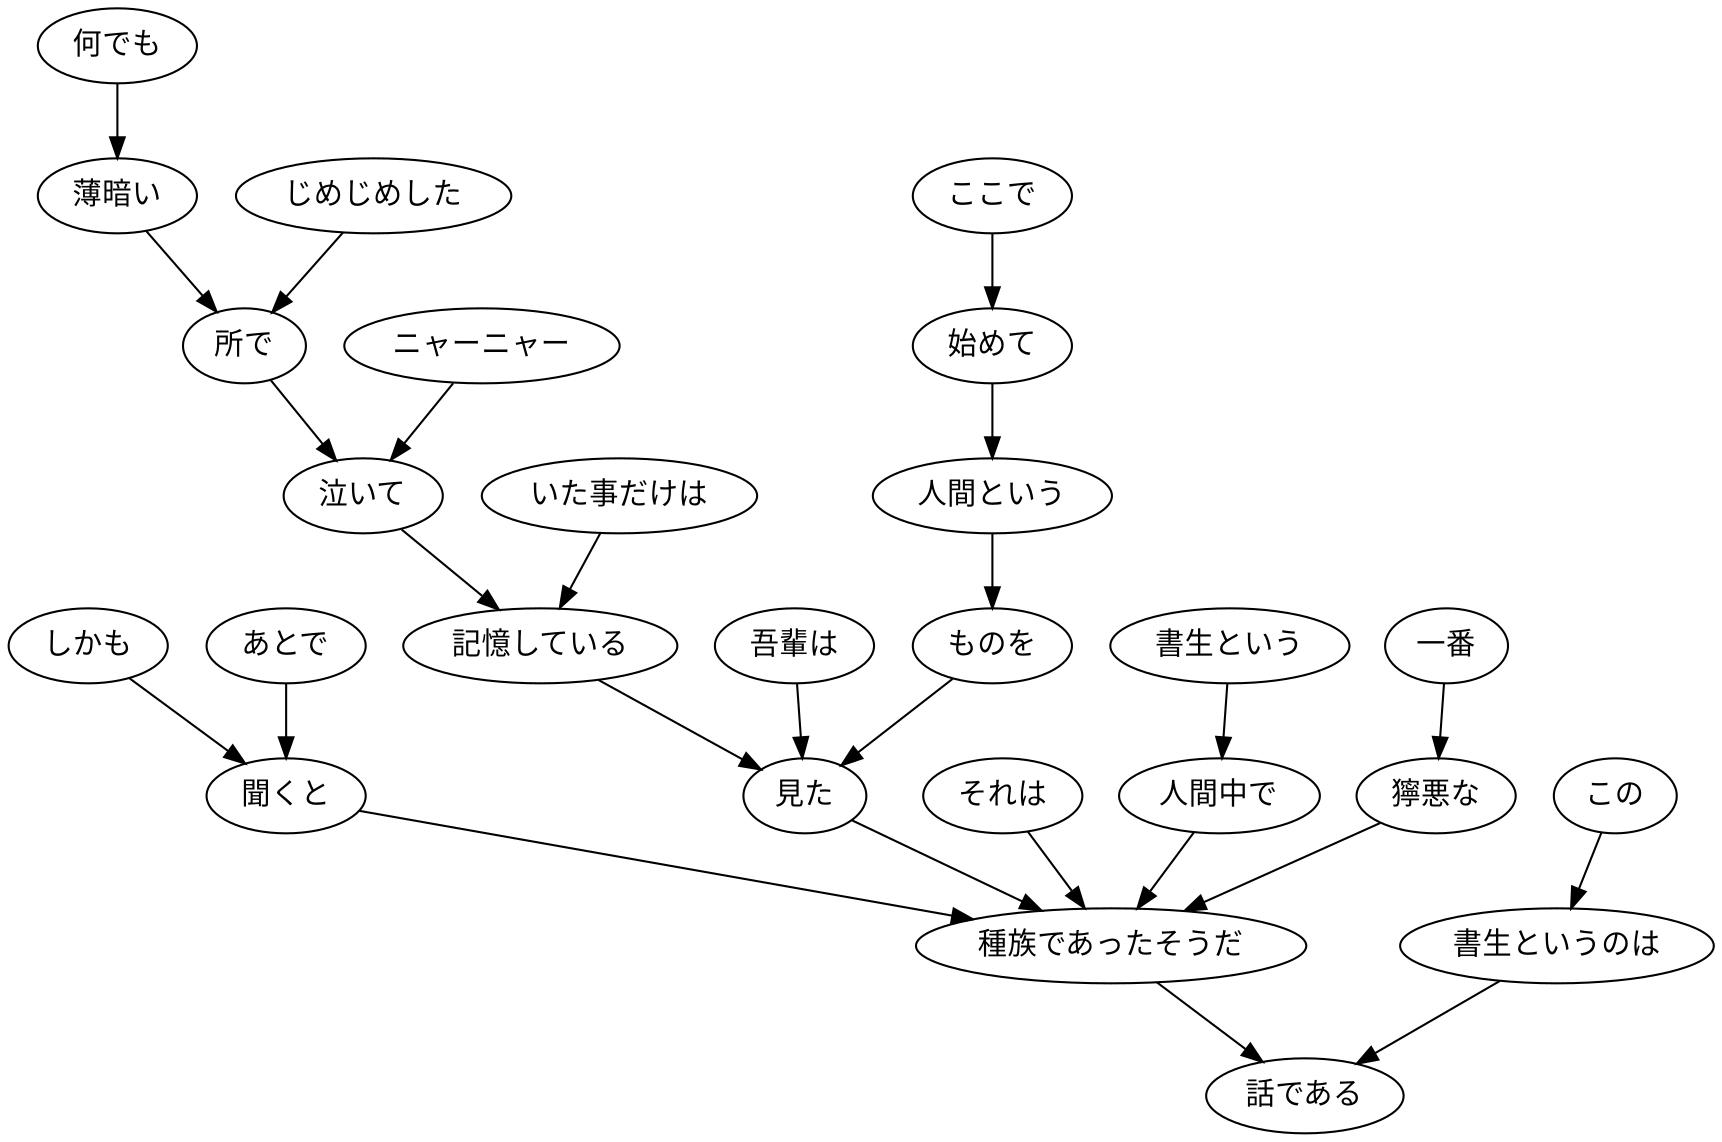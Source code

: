 digraph graph_name {何でも->薄暗い;薄暗い->所で;じめじめした->所で;所で->泣いて;ニャーニャー->泣いて;泣いて->記憶している;いた事だけは->記憶している;記憶している->見た;吾輩は->見た;ここで->始めて;始めて->人間という;人間という->ものを;ものを->見た;見た->種族であったそうだ;しかも->聞くと;あとで->聞くと;聞くと->種族であったそうだ;それは->種族であったそうだ;書生という->人間中で;人間中で->種族であったそうだ;一番->獰悪な;獰悪な->種族であったそうだ;種族であったそうだ->話である;この->書生というのは;書生というのは->話である;}
